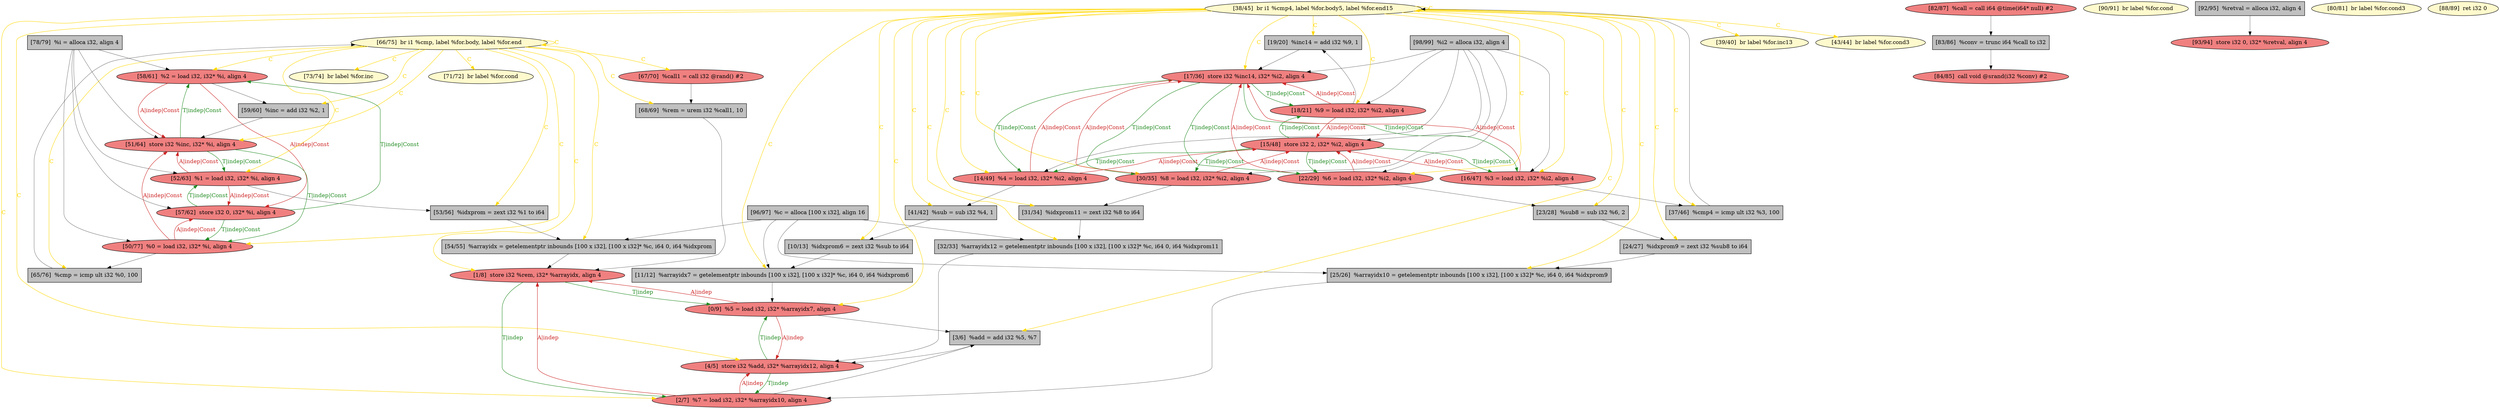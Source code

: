 
digraph G {


node99 [fillcolor=grey,label="[54/55]  %arrayidx = getelementptr inbounds [100 x i32], [100 x i32]* %c, i64 0, i64 %idxprom",shape=rectangle,style=filled ]
node94 [fillcolor=grey,label="[24/27]  %idxprom9 = zext i32 %sub8 to i64",shape=rectangle,style=filled ]
node92 [fillcolor=lemonchiffon,label="[73/74]  br label %for.inc",shape=ellipse,style=filled ]
node89 [fillcolor=grey,label="[96/97]  %c = alloca [100 x i32], align 16",shape=rectangle,style=filled ]
node93 [fillcolor=grey,label="[98/99]  %i2 = alloca i32, align 4",shape=rectangle,style=filled ]
node88 [fillcolor=grey,label="[19/20]  %inc14 = add i32 %9, 1",shape=rectangle,style=filled ]
node87 [fillcolor=lightcoral,label="[84/85]  call void @srand(i32 %conv) #2",shape=ellipse,style=filled ]
node95 [fillcolor=lemonchiffon,label="[38/45]  br i1 %cmp4, label %for.body5, label %for.end15",shape=ellipse,style=filled ]
node65 [fillcolor=lightcoral,label="[18/21]  %9 = load i32, i32* %i2, align 4",shape=ellipse,style=filled ]
node63 [fillcolor=lightcoral,label="[1/8]  store i32 %rem, i32* %arrayidx, align 4",shape=ellipse,style=filled ]
node72 [fillcolor=grey,label="[31/34]  %idxprom11 = zext i32 %8 to i64",shape=rectangle,style=filled ]
node61 [fillcolor=lightcoral,label="[58/61]  %2 = load i32, i32* %i, align 4",shape=ellipse,style=filled ]
node79 [fillcolor=lemonchiffon,label="[39/40]  br label %for.inc13",shape=ellipse,style=filled ]
node80 [fillcolor=grey,label="[11/12]  %arrayidx7 = getelementptr inbounds [100 x i32], [100 x i32]* %c, i64 0, i64 %idxprom6",shape=rectangle,style=filled ]
node60 [fillcolor=grey,label="[59/60]  %inc = add i32 %2, 1",shape=rectangle,style=filled ]
node58 [fillcolor=lightcoral,label="[15/48]  store i32 2, i32* %i2, align 4",shape=ellipse,style=filled ]
node97 [fillcolor=grey,label="[41/42]  %sub = sub i32 %4, 1",shape=rectangle,style=filled ]
node91 [fillcolor=lemonchiffon,label="[66/75]  br i1 %cmp, label %for.body, label %for.end",shape=ellipse,style=filled ]
node51 [fillcolor=grey,label="[10/13]  %idxprom6 = zext i32 %sub to i64",shape=rectangle,style=filled ]
node83 [fillcolor=lemonchiffon,label="[90/91]  br label %for.cond",shape=ellipse,style=filled ]
node57 [fillcolor=grey,label="[65/76]  %cmp = icmp ult i32 %0, 100",shape=rectangle,style=filled ]
node50 [fillcolor=lightcoral,label="[0/9]  %5 = load i32, i32* %arrayidx7, align 4",shape=ellipse,style=filled ]
node62 [fillcolor=lightcoral,label="[51/64]  store i32 %inc, i32* %i, align 4",shape=ellipse,style=filled ]
node68 [fillcolor=lightcoral,label="[82/87]  %call = call i64 @time(i64* null) #2",shape=ellipse,style=filled ]
node64 [fillcolor=grey,label="[23/28]  %sub8 = sub i32 %6, 2",shape=rectangle,style=filled ]
node73 [fillcolor=lemonchiffon,label="[43/44]  br label %for.cond3",shape=ellipse,style=filled ]
node52 [fillcolor=lightcoral,label="[14/49]  %4 = load i32, i32* %i2, align 4",shape=ellipse,style=filled ]
node59 [fillcolor=lightcoral,label="[22/29]  %6 = load i32, i32* %i2, align 4",shape=ellipse,style=filled ]
node53 [fillcolor=lightcoral,label="[50/77]  %0 = load i32, i32* %i, align 4",shape=ellipse,style=filled ]
node98 [fillcolor=grey,label="[68/69]  %rem = urem i32 %call1, 10",shape=rectangle,style=filled ]
node77 [fillcolor=lightcoral,label="[17/36]  store i32 %inc14, i32* %i2, align 4",shape=ellipse,style=filled ]
node55 [fillcolor=grey,label="[78/79]  %i = alloca i32, align 4",shape=rectangle,style=filled ]
node66 [fillcolor=lightcoral,label="[52/63]  %1 = load i32, i32* %i, align 4",shape=ellipse,style=filled ]
node96 [fillcolor=lightcoral,label="[93/94]  store i32 0, i32* %retval, align 4",shape=ellipse,style=filled ]
node67 [fillcolor=grey,label="[37/46]  %cmp4 = icmp ult i32 %3, 100",shape=rectangle,style=filled ]
node70 [fillcolor=lightcoral,label="[30/35]  %8 = load i32, i32* %i2, align 4",shape=ellipse,style=filled ]
node82 [fillcolor=lightcoral,label="[4/5]  store i32 %add, i32* %arrayidx12, align 4",shape=ellipse,style=filled ]
node71 [fillcolor=grey,label="[83/86]  %conv = trunc i64 %call to i32",shape=rectangle,style=filled ]
node74 [fillcolor=grey,label="[25/26]  %arrayidx10 = getelementptr inbounds [100 x i32], [100 x i32]* %c, i64 0, i64 %idxprom9",shape=rectangle,style=filled ]
node90 [fillcolor=lightcoral,label="[2/7]  %7 = load i32, i32* %arrayidx10, align 4",shape=ellipse,style=filled ]
node86 [fillcolor=lemonchiffon,label="[71/72]  br label %for.cond",shape=ellipse,style=filled ]
node75 [fillcolor=grey,label="[32/33]  %arrayidx12 = getelementptr inbounds [100 x i32], [100 x i32]* %c, i64 0, i64 %idxprom11",shape=rectangle,style=filled ]
node56 [fillcolor=lemonchiffon,label="[80/81]  br label %for.cond3",shape=ellipse,style=filled ]
node76 [fillcolor=grey,label="[3/6]  %add = add i32 %5, %7",shape=rectangle,style=filled ]
node78 [fillcolor=grey,label="[53/56]  %idxprom = zext i32 %1 to i64",shape=rectangle,style=filled ]
node69 [fillcolor=lightcoral,label="[67/70]  %call1 = call i32 @rand() #2",shape=ellipse,style=filled ]
node81 [fillcolor=lemonchiffon,label="[88/89]  ret i32 0",shape=ellipse,style=filled ]
node84 [fillcolor=lightcoral,label="[57/62]  store i32 0, i32* %i, align 4",shape=ellipse,style=filled ]
node54 [fillcolor=lightcoral,label="[16/47]  %3 = load i32, i32* %i2, align 4",shape=ellipse,style=filled ]
node85 [fillcolor=grey,label="[92/95]  %retval = alloca i32, align 4",shape=rectangle,style=filled ]

node70->node58 [style=solid,color=firebrick3,label="A|indep|Const",penwidth=1.0,fontcolor=firebrick3 ]
node77->node54 [style=solid,color=forestgreen,label="T|indep|Const",penwidth=1.0,fontcolor=forestgreen ]
node54->node77 [style=solid,color=firebrick3,label="A|indep|Const",penwidth=1.0,fontcolor=firebrick3 ]
node65->node58 [style=solid,color=firebrick3,label="A|indep|Const",penwidth=1.0,fontcolor=firebrick3 ]
node66->node84 [style=solid,color=firebrick3,label="A|indep|Const",penwidth=1.0,fontcolor=firebrick3 ]
node50->node63 [style=solid,color=firebrick3,label="A|indep",penwidth=1.0,fontcolor=firebrick3 ]
node63->node50 [style=solid,color=forestgreen,label="T|indep",penwidth=1.0,fontcolor=forestgreen ]
node90->node63 [style=solid,color=firebrick3,label="A|indep",penwidth=1.0,fontcolor=firebrick3 ]
node63->node90 [style=solid,color=forestgreen,label="T|indep",penwidth=1.0,fontcolor=forestgreen ]
node82->node50 [style=solid,color=forestgreen,label="T|indep",penwidth=1.0,fontcolor=forestgreen ]
node50->node82 [style=solid,color=firebrick3,label="A|indep",penwidth=1.0,fontcolor=firebrick3 ]
node58->node52 [style=solid,color=forestgreen,label="T|indep|Const",penwidth=1.0,fontcolor=forestgreen ]
node58->node59 [style=solid,color=forestgreen,label="T|indep|Const",penwidth=1.0,fontcolor=forestgreen ]
node93->node58 [style=solid,color=black,label="",penwidth=0.5,fontcolor=black ]
node93->node77 [style=solid,color=black,label="",penwidth=0.5,fontcolor=black ]
node91->node60 [style=solid,color=gold,label="C",penwidth=1.0,fontcolor=gold ]
node95->node70 [style=solid,color=gold,label="C",penwidth=1.0,fontcolor=gold ]
node52->node97 [style=solid,color=black,label="",penwidth=0.5,fontcolor=black ]
node95->node67 [style=solid,color=gold,label="C",penwidth=1.0,fontcolor=gold ]
node58->node70 [style=solid,color=forestgreen,label="T|indep|Const",penwidth=1.0,fontcolor=forestgreen ]
node99->node63 [style=solid,color=black,label="",penwidth=0.5,fontcolor=black ]
node93->node59 [style=solid,color=black,label="",penwidth=0.5,fontcolor=black ]
node65->node88 [style=solid,color=black,label="",penwidth=0.5,fontcolor=black ]
node58->node65 [style=solid,color=forestgreen,label="T|indep|Const",penwidth=1.0,fontcolor=forestgreen ]
node85->node96 [style=solid,color=black,label="",penwidth=0.5,fontcolor=black ]
node78->node99 [style=solid,color=black,label="",penwidth=0.5,fontcolor=black ]
node74->node90 [style=solid,color=black,label="",penwidth=0.5,fontcolor=black ]
node91->node62 [style=solid,color=gold,label="C",penwidth=1.0,fontcolor=gold ]
node66->node62 [style=solid,color=firebrick3,label="A|indep|Const",penwidth=1.0,fontcolor=firebrick3 ]
node91->node63 [style=solid,color=gold,label="C",penwidth=1.0,fontcolor=gold ]
node95->node54 [style=solid,color=gold,label="C",penwidth=1.0,fontcolor=gold ]
node65->node77 [style=solid,color=firebrick3,label="A|indep|Const",penwidth=1.0,fontcolor=firebrick3 ]
node50->node76 [style=solid,color=black,label="",penwidth=0.5,fontcolor=black ]
node59->node77 [style=solid,color=firebrick3,label="A|indep|Const",penwidth=1.0,fontcolor=firebrick3 ]
node89->node99 [style=solid,color=black,label="",penwidth=0.5,fontcolor=black ]
node93->node65 [style=solid,color=black,label="",penwidth=0.5,fontcolor=black ]
node52->node77 [style=solid,color=firebrick3,label="A|indep|Const",penwidth=1.0,fontcolor=firebrick3 ]
node70->node77 [style=solid,color=firebrick3,label="A|indep|Const",penwidth=1.0,fontcolor=firebrick3 ]
node71->node87 [style=solid,color=black,label="",penwidth=0.5,fontcolor=black ]
node54->node58 [style=solid,color=firebrick3,label="A|indep|Const",penwidth=1.0,fontcolor=firebrick3 ]
node95->node64 [style=solid,color=gold,label="C",penwidth=1.0,fontcolor=gold ]
node95->node88 [style=solid,color=gold,label="C",penwidth=1.0,fontcolor=gold ]
node91->node57 [style=solid,color=gold,label="C",penwidth=1.0,fontcolor=gold ]
node95->node77 [style=solid,color=gold,label="C",penwidth=1.0,fontcolor=gold ]
node91->node92 [style=solid,color=gold,label="C",penwidth=1.0,fontcolor=gold ]
node95->node65 [style=solid,color=gold,label="C",penwidth=1.0,fontcolor=gold ]
node88->node77 [style=solid,color=black,label="",penwidth=0.5,fontcolor=black ]
node77->node70 [style=solid,color=forestgreen,label="T|indep|Const",penwidth=1.0,fontcolor=forestgreen ]
node90->node82 [style=solid,color=firebrick3,label="A|indep",penwidth=1.0,fontcolor=firebrick3 ]
node77->node65 [style=solid,color=forestgreen,label="T|indep|Const",penwidth=1.0,fontcolor=forestgreen ]
node95->node52 [style=solid,color=gold,label="C",penwidth=1.0,fontcolor=gold ]
node91->node66 [style=solid,color=gold,label="C",penwidth=1.0,fontcolor=gold ]
node91->node53 [style=solid,color=gold,label="C",penwidth=1.0,fontcolor=gold ]
node59->node58 [style=solid,color=firebrick3,label="A|indep|Const",penwidth=1.0,fontcolor=firebrick3 ]
node95->node97 [style=solid,color=gold,label="C",penwidth=1.0,fontcolor=gold ]
node77->node52 [style=solid,color=forestgreen,label="T|indep|Const",penwidth=1.0,fontcolor=forestgreen ]
node55->node62 [style=solid,color=black,label="",penwidth=0.5,fontcolor=black ]
node95->node90 [style=solid,color=gold,label="C",penwidth=1.0,fontcolor=gold ]
node91->node61 [style=solid,color=gold,label="C",penwidth=1.0,fontcolor=gold ]
node91->node78 [style=solid,color=gold,label="C",penwidth=1.0,fontcolor=gold ]
node95->node79 [style=solid,color=gold,label="C",penwidth=1.0,fontcolor=gold ]
node95->node75 [style=solid,color=gold,label="C",penwidth=1.0,fontcolor=gold ]
node95->node74 [style=solid,color=gold,label="C",penwidth=1.0,fontcolor=gold ]
node84->node61 [style=solid,color=forestgreen,label="T|indep|Const",penwidth=1.0,fontcolor=forestgreen ]
node95->node94 [style=solid,color=gold,label="C",penwidth=1.0,fontcolor=gold ]
node91->node99 [style=solid,color=gold,label="C",penwidth=1.0,fontcolor=gold ]
node91->node98 [style=solid,color=gold,label="C",penwidth=1.0,fontcolor=gold ]
node68->node71 [style=solid,color=black,label="",penwidth=0.5,fontcolor=black ]
node95->node72 [style=solid,color=gold,label="C",penwidth=1.0,fontcolor=gold ]
node84->node66 [style=solid,color=forestgreen,label="T|indep|Const",penwidth=1.0,fontcolor=forestgreen ]
node89->node80 [style=solid,color=black,label="",penwidth=0.5,fontcolor=black ]
node55->node61 [style=solid,color=black,label="",penwidth=0.5,fontcolor=black ]
node95->node73 [style=solid,color=gold,label="C",penwidth=1.0,fontcolor=gold ]
node95->node59 [style=solid,color=gold,label="C",penwidth=1.0,fontcolor=gold ]
node95->node50 [style=solid,color=gold,label="C",penwidth=1.0,fontcolor=gold ]
node62->node66 [style=solid,color=forestgreen,label="T|indep|Const",penwidth=1.0,fontcolor=forestgreen ]
node91->node91 [style=solid,color=gold,label="C",penwidth=1.0,fontcolor=gold ]
node89->node74 [style=solid,color=black,label="",penwidth=0.5,fontcolor=black ]
node95->node76 [style=solid,color=gold,label="C",penwidth=1.0,fontcolor=gold ]
node95->node82 [style=solid,color=gold,label="C",penwidth=1.0,fontcolor=gold ]
node62->node61 [style=solid,color=forestgreen,label="T|indep|Const",penwidth=1.0,fontcolor=forestgreen ]
node52->node58 [style=solid,color=firebrick3,label="A|indep|Const",penwidth=1.0,fontcolor=firebrick3 ]
node67->node95 [style=solid,color=black,label="",penwidth=0.5,fontcolor=black ]
node93->node54 [style=solid,color=black,label="",penwidth=0.5,fontcolor=black ]
node69->node98 [style=solid,color=black,label="",penwidth=0.5,fontcolor=black ]
node97->node51 [style=solid,color=black,label="",penwidth=0.5,fontcolor=black ]
node61->node84 [style=solid,color=firebrick3,label="A|indep|Const",penwidth=1.0,fontcolor=firebrick3 ]
node57->node91 [style=solid,color=black,label="",penwidth=0.5,fontcolor=black ]
node53->node57 [style=solid,color=black,label="",penwidth=0.5,fontcolor=black ]
node82->node90 [style=solid,color=forestgreen,label="T|indep",penwidth=1.0,fontcolor=forestgreen ]
node53->node62 [style=solid,color=firebrick3,label="A|indep|Const",penwidth=1.0,fontcolor=firebrick3 ]
node89->node75 [style=solid,color=black,label="",penwidth=0.5,fontcolor=black ]
node55->node84 [style=solid,color=black,label="",penwidth=0.5,fontcolor=black ]
node75->node82 [style=solid,color=black,label="",penwidth=0.5,fontcolor=black ]
node80->node50 [style=solid,color=black,label="",penwidth=0.5,fontcolor=black ]
node61->node60 [style=solid,color=black,label="",penwidth=0.5,fontcolor=black ]
node59->node64 [style=solid,color=black,label="",penwidth=0.5,fontcolor=black ]
node90->node76 [style=solid,color=black,label="",penwidth=0.5,fontcolor=black ]
node60->node62 [style=solid,color=black,label="",penwidth=0.5,fontcolor=black ]
node93->node52 [style=solid,color=black,label="",penwidth=0.5,fontcolor=black ]
node94->node74 [style=solid,color=black,label="",penwidth=0.5,fontcolor=black ]
node98->node63 [style=solid,color=black,label="",penwidth=0.5,fontcolor=black ]
node76->node82 [style=solid,color=black,label="",penwidth=0.5,fontcolor=black ]
node95->node51 [style=solid,color=gold,label="C",penwidth=1.0,fontcolor=gold ]
node51->node80 [style=solid,color=black,label="",penwidth=0.5,fontcolor=black ]
node72->node75 [style=solid,color=black,label="",penwidth=0.5,fontcolor=black ]
node91->node86 [style=solid,color=gold,label="C",penwidth=1.0,fontcolor=gold ]
node95->node80 [style=solid,color=gold,label="C",penwidth=1.0,fontcolor=gold ]
node55->node66 [style=solid,color=black,label="",penwidth=0.5,fontcolor=black ]
node54->node67 [style=solid,color=black,label="",penwidth=0.5,fontcolor=black ]
node84->node53 [style=solid,color=forestgreen,label="T|indep|Const",penwidth=1.0,fontcolor=forestgreen ]
node53->node84 [style=solid,color=firebrick3,label="A|indep|Const",penwidth=1.0,fontcolor=firebrick3 ]
node93->node70 [style=solid,color=black,label="",penwidth=0.5,fontcolor=black ]
node66->node78 [style=solid,color=black,label="",penwidth=0.5,fontcolor=black ]
node70->node72 [style=solid,color=black,label="",penwidth=0.5,fontcolor=black ]
node62->node53 [style=solid,color=forestgreen,label="T|indep|Const",penwidth=1.0,fontcolor=forestgreen ]
node55->node53 [style=solid,color=black,label="",penwidth=0.5,fontcolor=black ]
node95->node95 [style=solid,color=gold,label="C",penwidth=1.0,fontcolor=gold ]
node61->node62 [style=solid,color=firebrick3,label="A|indep|Const",penwidth=1.0,fontcolor=firebrick3 ]
node77->node59 [style=solid,color=forestgreen,label="T|indep|Const",penwidth=1.0,fontcolor=forestgreen ]
node91->node69 [style=solid,color=gold,label="C",penwidth=1.0,fontcolor=gold ]
node58->node54 [style=solid,color=forestgreen,label="T|indep|Const",penwidth=1.0,fontcolor=forestgreen ]
node64->node94 [style=solid,color=black,label="",penwidth=0.5,fontcolor=black ]


}

